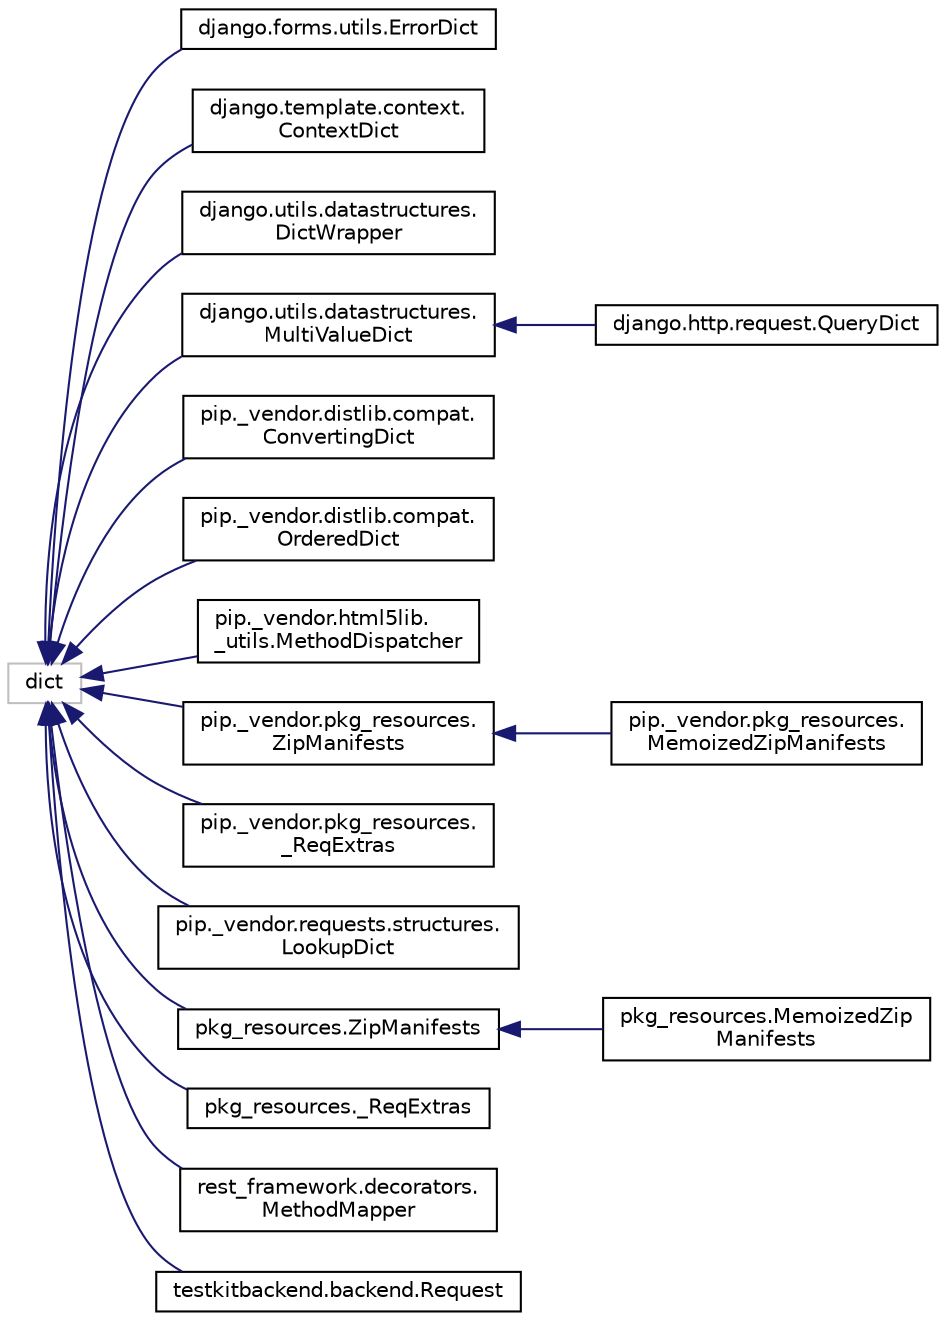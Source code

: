 digraph "Graphical Class Hierarchy"
{
 // LATEX_PDF_SIZE
  edge [fontname="Helvetica",fontsize="10",labelfontname="Helvetica",labelfontsize="10"];
  node [fontname="Helvetica",fontsize="10",shape=record];
  rankdir="LR";
  Node1053 [label="dict",height=0.2,width=0.4,color="grey75", fillcolor="white", style="filled",tooltip=" "];
  Node1053 -> Node0 [dir="back",color="midnightblue",fontsize="10",style="solid",fontname="Helvetica"];
  Node0 [label="django.forms.utils.ErrorDict",height=0.2,width=0.4,color="black", fillcolor="white", style="filled",URL="$d9/d13/classdjango_1_1forms_1_1utils_1_1_error_dict.html",tooltip=" "];
  Node1053 -> Node1055 [dir="back",color="midnightblue",fontsize="10",style="solid",fontname="Helvetica"];
  Node1055 [label="django.template.context.\lContextDict",height=0.2,width=0.4,color="black", fillcolor="white", style="filled",URL="$d8/d90/classdjango_1_1template_1_1context_1_1_context_dict.html",tooltip=" "];
  Node1053 -> Node1056 [dir="back",color="midnightblue",fontsize="10",style="solid",fontname="Helvetica"];
  Node1056 [label="django.utils.datastructures.\lDictWrapper",height=0.2,width=0.4,color="black", fillcolor="white", style="filled",URL="$d2/d61/classdjango_1_1utils_1_1datastructures_1_1_dict_wrapper.html",tooltip=" "];
  Node1053 -> Node1057 [dir="back",color="midnightblue",fontsize="10",style="solid",fontname="Helvetica"];
  Node1057 [label="django.utils.datastructures.\lMultiValueDict",height=0.2,width=0.4,color="black", fillcolor="white", style="filled",URL="$d5/d02/classdjango_1_1utils_1_1datastructures_1_1_multi_value_dict.html",tooltip=" "];
  Node1057 -> Node1058 [dir="back",color="midnightblue",fontsize="10",style="solid",fontname="Helvetica"];
  Node1058 [label="django.http.request.QueryDict",height=0.2,width=0.4,color="black", fillcolor="white", style="filled",URL="$d3/dd6/classdjango_1_1http_1_1request_1_1_query_dict.html",tooltip=" "];
  Node1053 -> Node1059 [dir="back",color="midnightblue",fontsize="10",style="solid",fontname="Helvetica"];
  Node1059 [label="pip._vendor.distlib.compat.\lConvertingDict",height=0.2,width=0.4,color="black", fillcolor="white", style="filled",URL="$db/dd5/classpip_1_1__vendor_1_1distlib_1_1compat_1_1_converting_dict.html",tooltip=" "];
  Node1053 -> Node1060 [dir="back",color="midnightblue",fontsize="10",style="solid",fontname="Helvetica"];
  Node1060 [label="pip._vendor.distlib.compat.\lOrderedDict",height=0.2,width=0.4,color="black", fillcolor="white", style="filled",URL="$d8/dae/classpip_1_1__vendor_1_1distlib_1_1compat_1_1_ordered_dict.html",tooltip=" "];
  Node1053 -> Node1061 [dir="back",color="midnightblue",fontsize="10",style="solid",fontname="Helvetica"];
  Node1061 [label="pip._vendor.html5lib.\l_utils.MethodDispatcher",height=0.2,width=0.4,color="black", fillcolor="white", style="filled",URL="$d2/d4f/classpip_1_1__vendor_1_1html5lib_1_1__utils_1_1_method_dispatcher.html",tooltip=" "];
  Node1053 -> Node1062 [dir="back",color="midnightblue",fontsize="10",style="solid",fontname="Helvetica"];
  Node1062 [label="pip._vendor.pkg_resources.\lZipManifests",height=0.2,width=0.4,color="black", fillcolor="white", style="filled",URL="$d7/d6e/classpip_1_1__vendor_1_1pkg__resources_1_1_zip_manifests.html",tooltip=" "];
  Node1062 -> Node1063 [dir="back",color="midnightblue",fontsize="10",style="solid",fontname="Helvetica"];
  Node1063 [label="pip._vendor.pkg_resources.\lMemoizedZipManifests",height=0.2,width=0.4,color="black", fillcolor="white", style="filled",URL="$d4/d6f/classpip_1_1__vendor_1_1pkg__resources_1_1_memoized_zip_manifests.html",tooltip=" "];
  Node1053 -> Node1064 [dir="back",color="midnightblue",fontsize="10",style="solid",fontname="Helvetica"];
  Node1064 [label="pip._vendor.pkg_resources.\l_ReqExtras",height=0.2,width=0.4,color="black", fillcolor="white", style="filled",URL="$d9/dd5/classpip_1_1__vendor_1_1pkg__resources_1_1___req_extras.html",tooltip=" "];
  Node1053 -> Node1065 [dir="back",color="midnightblue",fontsize="10",style="solid",fontname="Helvetica"];
  Node1065 [label="pip._vendor.requests.structures.\lLookupDict",height=0.2,width=0.4,color="black", fillcolor="white", style="filled",URL="$d9/d61/classpip_1_1__vendor_1_1requests_1_1structures_1_1_lookup_dict.html",tooltip=" "];
  Node1053 -> Node1066 [dir="back",color="midnightblue",fontsize="10",style="solid",fontname="Helvetica"];
  Node1066 [label="pkg_resources.ZipManifests",height=0.2,width=0.4,color="black", fillcolor="white", style="filled",URL="$da/d54/classpkg__resources_1_1_zip_manifests.html",tooltip=" "];
  Node1066 -> Node1067 [dir="back",color="midnightblue",fontsize="10",style="solid",fontname="Helvetica"];
  Node1067 [label="pkg_resources.MemoizedZip\lManifests",height=0.2,width=0.4,color="black", fillcolor="white", style="filled",URL="$d0/da7/classpkg__resources_1_1_memoized_zip_manifests.html",tooltip=" "];
  Node1053 -> Node1068 [dir="back",color="midnightblue",fontsize="10",style="solid",fontname="Helvetica"];
  Node1068 [label="pkg_resources._ReqExtras",height=0.2,width=0.4,color="black", fillcolor="white", style="filled",URL="$d9/d9f/classpkg__resources_1_1___req_extras.html",tooltip=" "];
  Node1053 -> Node1069 [dir="back",color="midnightblue",fontsize="10",style="solid",fontname="Helvetica"];
  Node1069 [label="rest_framework.decorators.\lMethodMapper",height=0.2,width=0.4,color="black", fillcolor="white", style="filled",URL="$d1/d97/classrest__framework_1_1decorators_1_1_method_mapper.html",tooltip=" "];
  Node1053 -> Node1070 [dir="back",color="midnightblue",fontsize="10",style="solid",fontname="Helvetica"];
  Node1070 [label="testkitbackend.backend.Request",height=0.2,width=0.4,color="black", fillcolor="white", style="filled",URL="$db/df4/classtestkitbackend_1_1backend_1_1_request.html",tooltip=" "];
}
